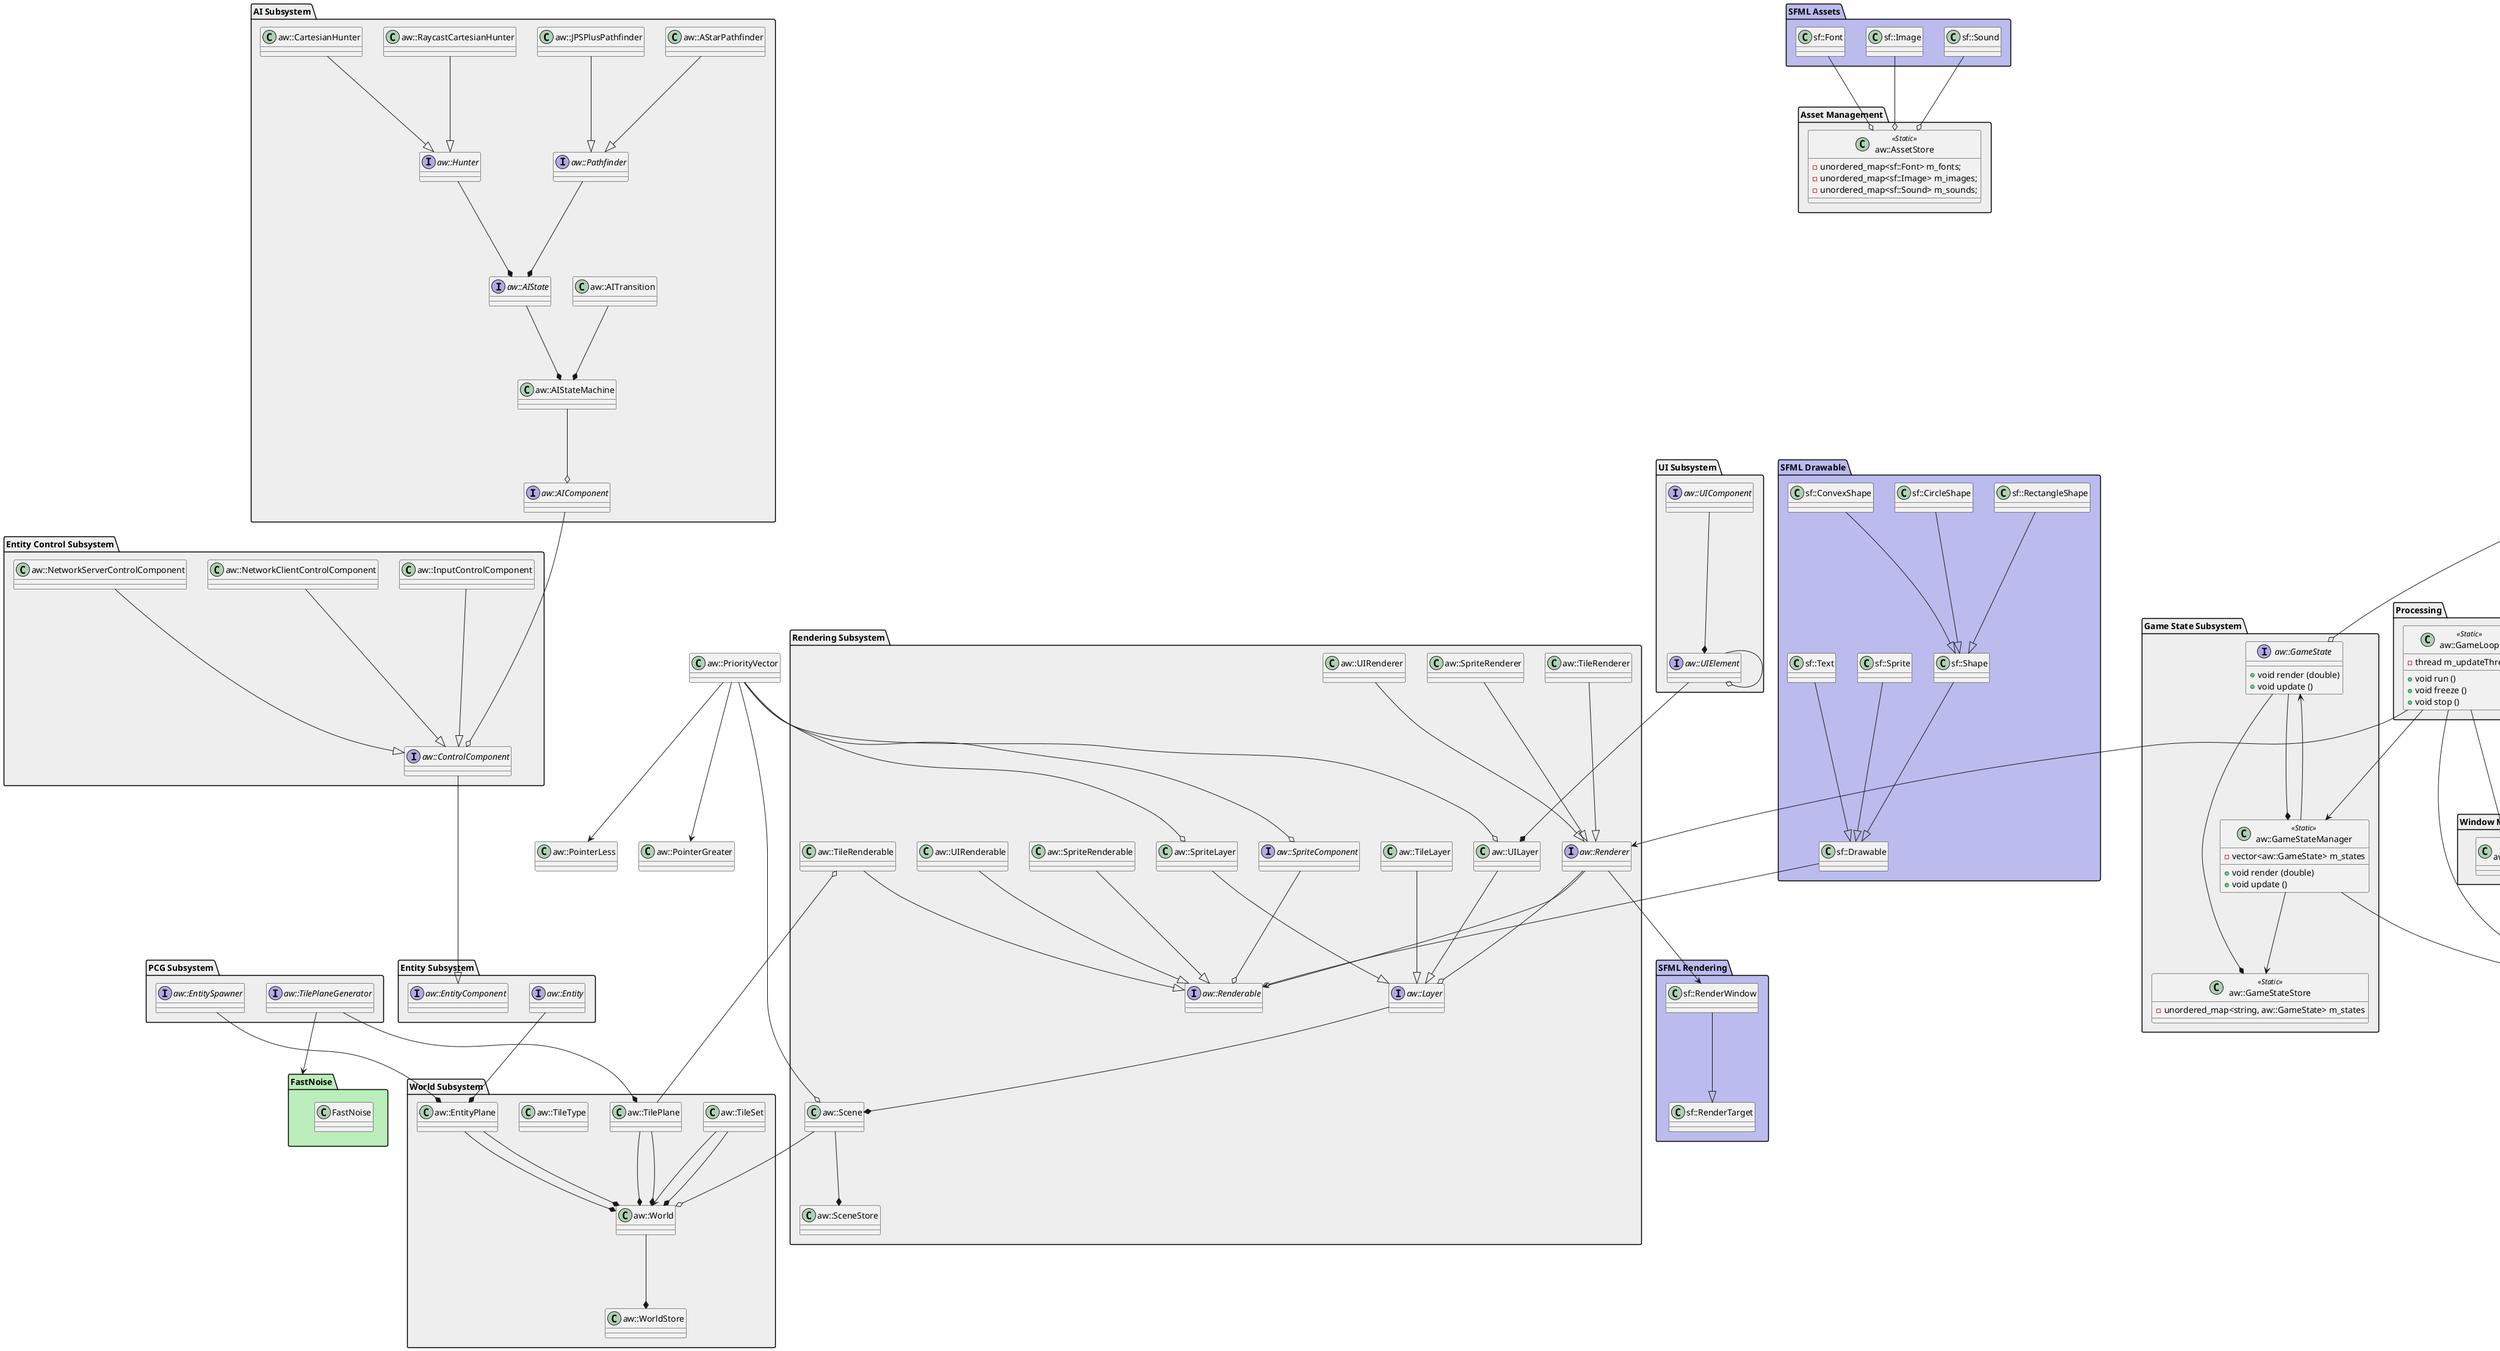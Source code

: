 @startuml

' -- ArcticWolf Game Engine Class Diagram -- '

package "Asset Management" #eeeeee {

    class aw::AssetStore <<Static>> {
        - unordered_map<sf::Font> m_fonts;
        - unordered_map<sf::Image> m_images;
        - unordered_map<sf::Sound> m_sounds;
    }

}

package "Game State Subsystem" #eeeeee {

    interface aw::GameState {
        + void render (double)
        + void update ()
    }

    class aw::GameStateManager <<Static>> {
        - vector<aw::GameState> m_states
        + void render (double)
        + void update ()
    }

    class aw::GameStateStore <<Static>> {
        - unordered_map<string, aw::GameState> m_states
    }

}

package "Processing" #eeeeee {

    class aw::GameLoop <<Static>> {
        - thread m_updateThread
        + void run ()
        + void freeze ()
        + void stop ()
    }

}

package "Input Handling" #eeeeee {

    class aw::Controller
    class aw::Keybinding
    class aw::LoopKeybinding

}

package "Logging Subsystem" #eeeeee {

    class aw::Log <<static>>
    class aw::LogObserver
    class aw::ConsoleLogObserver
    class aw::FileLogObserver
    class aw::FunctionLogObserver

    enum aw::LogLevel {
        UNDEFINED
        VERBOSE
        NOTICE
        WARNING
        ERROR
    }

}

package "PCG Subsystem" #eeeeee {

    interface aw::TilePlaneGenerator
    interface aw::EntitySpawner

}

package "Rendering Subsystem" #eeeeee {

    class aw::SceneStore
    class aw::Scene
    interface aw::Layer
    class aw::TileLayer
    class aw::SpriteLayer
    class aw::UILayer
    interface aw::SpriteComponent
    interface aw::Renderable
    class aw::TileRenderable
    class aw::SpriteRenderable
    class aw::UIRenderable
    interface aw::Renderer
    class aw::TileRenderer
    class aw::SpriteRenderer
    class aw::UIRenderer

}

package "World Subsystem" #eeeeee {

    class aw::WorldStore
    class aw::World
    class aw::TilePlane
    class aw::TileSet
    class aw::TileType
    class aw::EntityPlane

}

package "Entity Subsystem" #eeeeee {

    interface aw::Entity
    interface aw::EntityComponent

}

package "Entity Control Subsystem" #eeeeee {

    interface aw::ControlComponent
    class aw::InputControlComponent
    class aw::NetworkClientControlComponent
    class aw::NetworkServerControlComponent

}

package "AI Subsystem" #eeeeee {

    interface aw::AIComponent
    class aw::AIStateMachine
    interface aw::AIState
    class aw::AITransition
    interface aw::Pathfinder
    class aw::JPSPlusPathfinder
    class aw::AStarPathfinder
    interface aw::Hunter
    class aw::CartesianHunter
    class aw::RaycastCartesianHunter

}

package "UI Subsystem" #eeeeee {

    interface aw::UIElement
    interface aw::UIComponent

}

package "Window Management" #eeeeee {

    class aw::Window <<Static>>

}

package "Filesystem Subsystem" #eeeeee {

    class aw::File

}

package "I/O Subsystem" #eeeeee {

    class aw::Console <<Static>>

}

package "SFML Assets" #bbbbee {

    class sf::Font
    class sf::Image
    class sf::Sound

}

package "SFML Rendering" #bbbbee {

    class sf::RenderTarget
    class sf::RenderWindow

}

package "SFML Drawable" #bbbbee {

    class sf::Drawable
    class sf::Shape
    class sf::RectangleShape
    class sf::CircleShape
    class sf::ConvexShape
    class sf::Sprite
    class sf::Text

}

package "FastNoise" #bbeebb {

    class FastNoise

}

class aw::PriorityVector
class aw::PointerLess
class aw::PointerGreater

sf::Font ---o aw::AssetStore
sf::Image ---o aw::AssetStore
sf::Sound ---o aw::AssetStore
aw::GameState ---* aw::GameStateManager
aw::GameState ---* aw::GameStateStore
aw::GameStateManager ---> aw::GameStateStore
aw::GameStateManager ---> aw::GameState
aw::GameLoop ---> aw::Window
aw::GameLoop ---> aw::GameStateManager
aw::GameLoop ---> aw::Renderer
aw::Controller ---o aw::GameState
aw::Keybinding ---o aw::Controller
aw::LoopKeybinding ---o aw::Controller
aw::Controller ---> aw::Keybinding
aw::LogLevel ---o aw::Log
aw::GameStateManager ---> aw::Log
aw::GameLoop ---> aw::Log
aw::Window ---> aw::Log
aw::Scene ---* aw::SceneStore
aw::Layer ---* aw::Scene
aw::TileLayer ---|> aw::Layer
aw::SpriteLayer ---|> aw::Layer
aw::UILayer ---|> aw::Layer
sf::RenderWindow ---|> sf::RenderTarget
aw::Renderer ---> sf::RenderWindow
aw::TileRenderer ---|> aw::Renderer
aw::SpriteRenderer ---|> aw::Renderer
aw::UIRenderer ---|> aw::Renderer
aw::TileRenderable ---|> aw::Renderable
aw::SpriteRenderable ---|> aw::Renderable
aw::UIRenderable ---|> aw::Renderable
aw::SpriteComponent ---o aw::Renderable
aw::Renderer ---o aw::Layer
aw::LogObserver ---* aw::Log
aw::ConsoleLogObserver ---|> aw::LogObserver
aw::ConsoleLogObserver ---> aw::Console
aw::FileLogObserver ---|> aw::LogObserver
aw::File ---o aw::FileLogObserver
aw::FunctionLogObserver ---|> aw::LogObserver
aw::UIComponent ---* aw::UIElement
aw::UIElement ---o aw::UIElement
aw::UIElement ---* aw::UILayer
sf::Shape ---|> sf::Drawable
sf::Sprite ---|> sf::Drawable
sf::Text ---|> sf::Drawable
sf::RectangleShape ---|> sf::Shape
sf::CircleShape ---|> sf::Shape
sf::ConvexShape ---|> sf::Shape
aw::PriorityVector ---o aw::Scene
aw::PriorityVector ---o aw::UILayer
aw::PriorityVector ---o aw::SpriteLayer
aw::PriorityVector ---o aw::SpriteComponent
sf::Drawable ---o aw::Renderable
aw::AIComponent ----o aw::ControlComponent
aw::AIStateMachine ---o aw::AIComponent
aw::AIState ---* aw::AIStateMachine
aw::AITransition ---* aw::AIStateMachine
aw::Pathfinder ---* aw::AIState
aw::Hunter ---* aw::AIState
aw::JPSPlusPathfinder ---|> aw::Pathfinder
aw::AStarPathfinder ---|> aw::Pathfinder
aw::CartesianHunter ---|> aw::Hunter
aw::RaycastCartesianHunter ---|> aw::Hunter
aw::TileSet ---> aw::World
aw::TilePlane ---* aw::World
aw::EntityPlane ---* aw::World
aw::Entity ---* aw::EntityPlane
aw::World ---* aw::WorldStore
aw::TilePlane ---* aw::World
aw::TileSet ---* aw::World
aw::EntityPlane ---* aw::World
aw::Scene ---o aw::World
aw::TilePlane ---o aw::TileRenderable
aw::Renderer ---> aw::Renderable
aw::ControlComponent ----|> aw::EntityComponent
aw::InputControlComponent ---|> aw::ControlComponent
aw::NetworkClientControlComponent ---|> aw::ControlComponent
aw::NetworkServerControlComponent ---|> aw::ControlComponent
aw::TilePlaneGenerator ---> FastNoise
aw::TilePlaneGenerator ---* aw::TilePlane
aw::EntitySpawner ---* aw::EntityPlane
aw::PriorityVector ---> aw::PointerLess
aw::PriorityVector ---> aw::PointerGreater

@enduml
